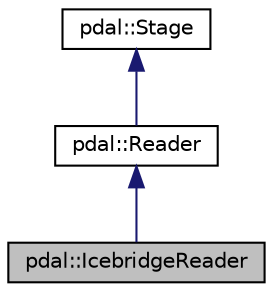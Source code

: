 digraph "pdal::IcebridgeReader"
{
  edge [fontname="Helvetica",fontsize="10",labelfontname="Helvetica",labelfontsize="10"];
  node [fontname="Helvetica",fontsize="10",shape=record];
  Node1 [label="pdal::IcebridgeReader",height=0.2,width=0.4,color="black", fillcolor="grey75", style="filled", fontcolor="black"];
  Node2 -> Node1 [dir="back",color="midnightblue",fontsize="10",style="solid",fontname="Helvetica"];
  Node2 [label="pdal::Reader",height=0.2,width=0.4,color="black", fillcolor="white", style="filled",URL="$classpdal_1_1Reader.html"];
  Node3 -> Node2 [dir="back",color="midnightblue",fontsize="10",style="solid",fontname="Helvetica"];
  Node3 [label="pdal::Stage",height=0.2,width=0.4,color="black", fillcolor="white", style="filled",URL="$classpdal_1_1Stage.html"];
}
